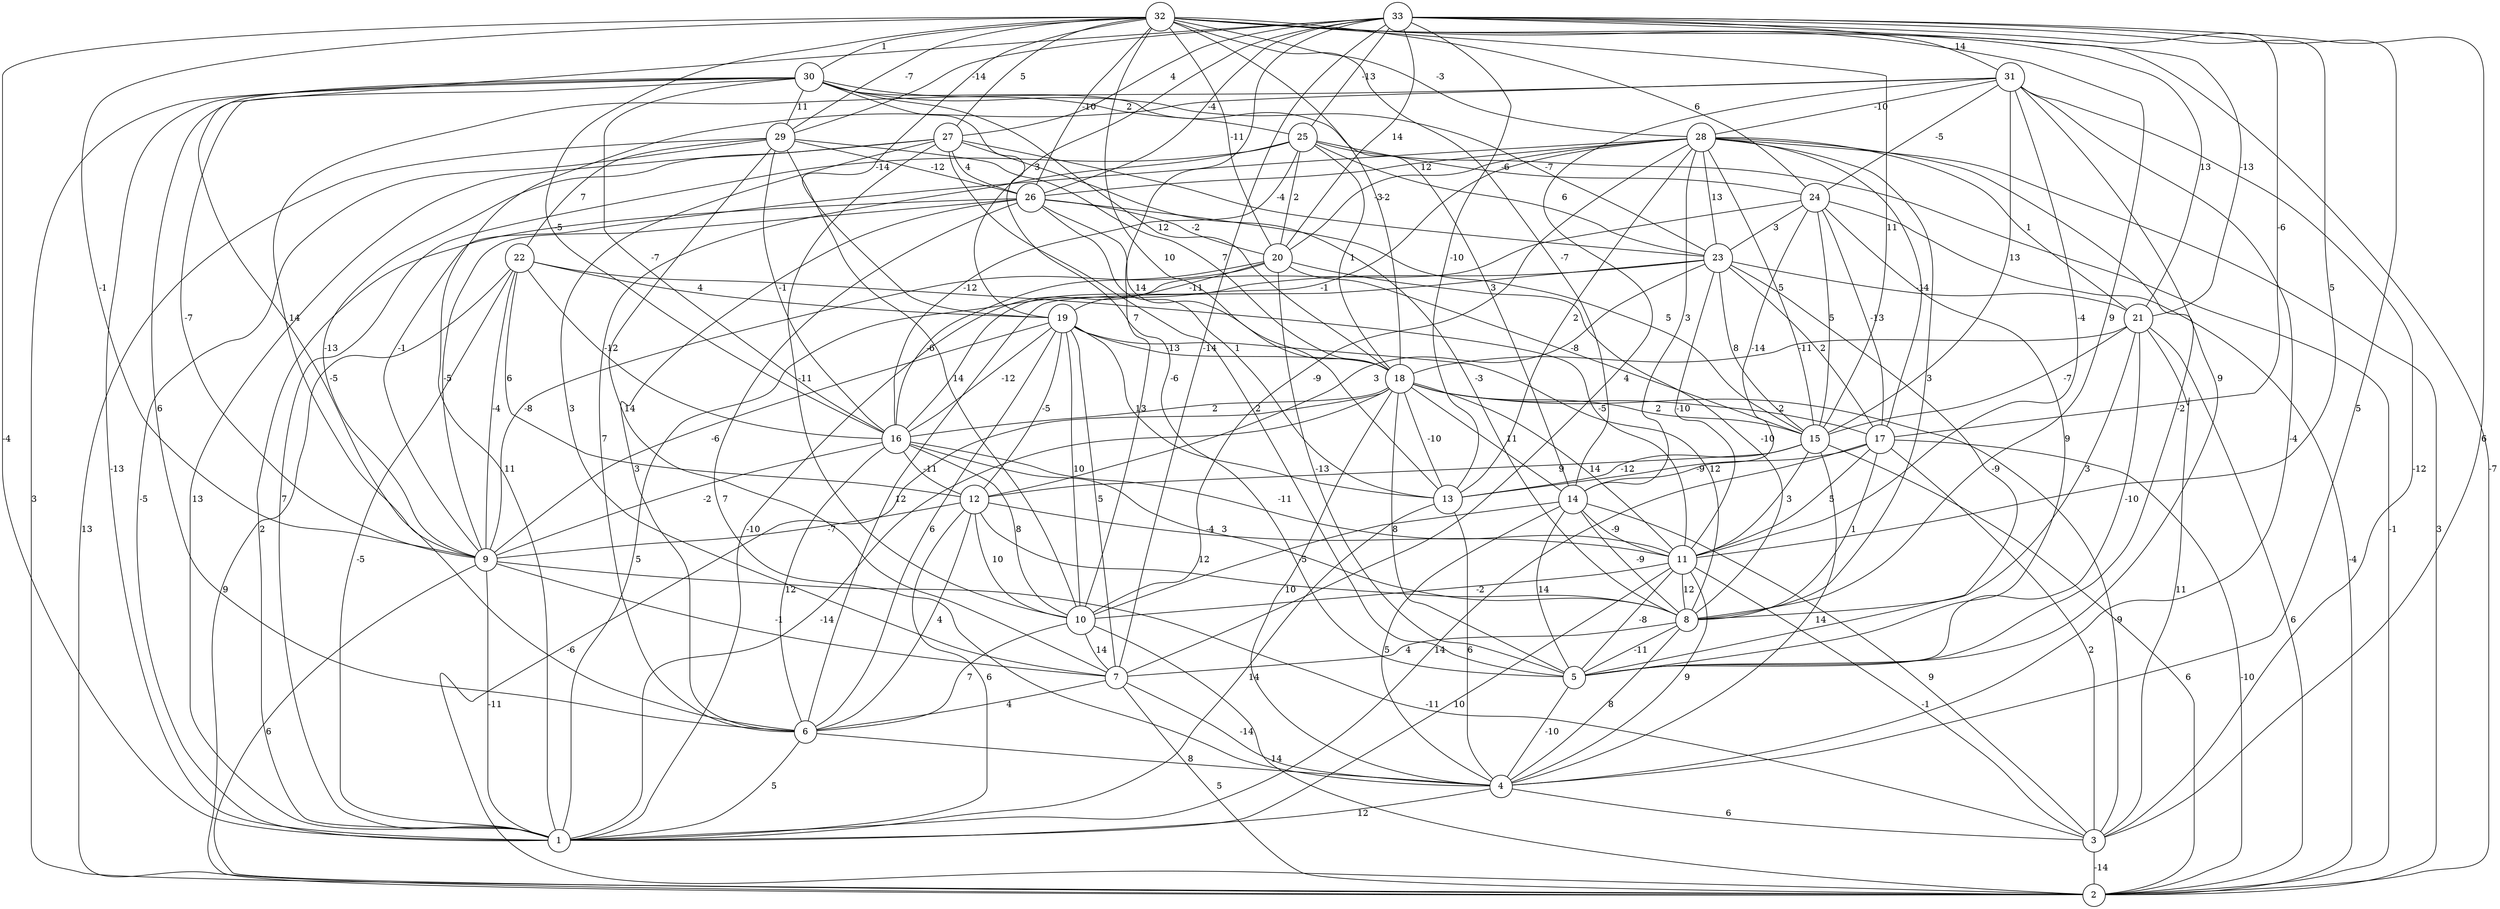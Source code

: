 graph { 
	 fontname="Helvetica,Arial,sans-serif" 
	 node [shape = circle]; 
	 33 -- 3 [label = "6"];
	 33 -- 4 [label = "5"];
	 33 -- 6 [label = "-5"];
	 33 -- 7 [label = "-14"];
	 33 -- 10 [label = "7"];
	 33 -- 11 [label = "5"];
	 33 -- 13 [label = "-10"];
	 33 -- 17 [label = "-6"];
	 33 -- 19 [label = "3"];
	 33 -- 20 [label = "14"];
	 33 -- 21 [label = "-13"];
	 33 -- 25 [label = "-13"];
	 33 -- 26 [label = "-4"];
	 33 -- 27 [label = "4"];
	 33 -- 29 [label = "-14"];
	 33 -- 31 [label = "14"];
	 32 -- 1 [label = "-4"];
	 32 -- 2 [label = "-7"];
	 32 -- 8 [label = "9"];
	 32 -- 9 [label = "-1"];
	 32 -- 13 [label = "10"];
	 32 -- 14 [label = "-7"];
	 32 -- 15 [label = "11"];
	 32 -- 16 [label = "-5"];
	 32 -- 18 [label = "-2"];
	 32 -- 19 [label = "-14"];
	 32 -- 20 [label = "-11"];
	 32 -- 21 [label = "13"];
	 32 -- 24 [label = "6"];
	 32 -- 26 [label = "-10"];
	 32 -- 27 [label = "5"];
	 32 -- 28 [label = "-3"];
	 32 -- 29 [label = "-7"];
	 32 -- 30 [label = "1"];
	 31 -- 1 [label = "11"];
	 31 -- 3 [label = "-12"];
	 31 -- 4 [label = "-4"];
	 31 -- 5 [label = "9"];
	 31 -- 7 [label = "4"];
	 31 -- 9 [label = "14"];
	 31 -- 11 [label = "-4"];
	 31 -- 15 [label = "13"];
	 31 -- 24 [label = "-5"];
	 31 -- 28 [label = "-10"];
	 30 -- 1 [label = "-13"];
	 30 -- 2 [label = "3"];
	 30 -- 5 [label = "-6"];
	 30 -- 6 [label = "6"];
	 30 -- 9 [label = "-7"];
	 30 -- 14 [label = "3"];
	 30 -- 16 [label = "-7"];
	 30 -- 18 [label = "12"];
	 30 -- 23 [label = "-7"];
	 30 -- 25 [label = "2"];
	 30 -- 29 [label = "11"];
	 29 -- 1 [label = "-5"];
	 29 -- 2 [label = "13"];
	 29 -- 7 [label = "14"];
	 29 -- 10 [label = "14"];
	 29 -- 16 [label = "-1"];
	 29 -- 18 [label = "7"];
	 29 -- 22 [label = "7"];
	 29 -- 26 [label = "-12"];
	 28 -- 2 [label = "3"];
	 28 -- 5 [label = "-2"];
	 28 -- 8 [label = "3"];
	 28 -- 9 [label = "-1"];
	 28 -- 10 [label = "-9"];
	 28 -- 13 [label = "2"];
	 28 -- 14 [label = "3"];
	 28 -- 15 [label = "5"];
	 28 -- 16 [label = "-1"];
	 28 -- 17 [label = "-4"];
	 28 -- 20 [label = "-3"];
	 28 -- 21 [label = "1"];
	 28 -- 23 [label = "13"];
	 28 -- 26 [label = "12"];
	 27 -- 1 [label = "13"];
	 27 -- 5 [label = "2"];
	 27 -- 7 [label = "3"];
	 27 -- 8 [label = "-3"];
	 27 -- 9 [label = "-13"];
	 27 -- 10 [label = "-11"];
	 27 -- 23 [label = "-4"];
	 27 -- 26 [label = "4"];
	 26 -- 1 [label = "2"];
	 26 -- 4 [label = "7"];
	 26 -- 6 [label = "3"];
	 26 -- 9 [label = "-5"];
	 26 -- 13 [label = "1"];
	 26 -- 15 [label = "5"];
	 26 -- 18 [label = "14"];
	 26 -- 20 [label = "-2"];
	 25 -- 1 [label = "7"];
	 25 -- 2 [label = "-1"];
	 25 -- 6 [label = "7"];
	 25 -- 16 [label = "-12"];
	 25 -- 18 [label = "1"];
	 25 -- 20 [label = "2"];
	 25 -- 23 [label = "6"];
	 25 -- 24 [label = "-6"];
	 24 -- 1 [label = "-10"];
	 24 -- 2 [label = "-4"];
	 24 -- 5 [label = "9"];
	 24 -- 14 [label = "-14"];
	 24 -- 15 [label = "5"];
	 24 -- 17 [label = "-13"];
	 24 -- 23 [label = "3"];
	 23 -- 1 [label = "5"];
	 23 -- 5 [label = "-9"];
	 23 -- 6 [label = "12"];
	 23 -- 11 [label = "-10"];
	 23 -- 12 [label = "3"];
	 23 -- 15 [label = "8"];
	 23 -- 17 [label = "2"];
	 23 -- 21 [label = "-1"];
	 22 -- 1 [label = "-5"];
	 22 -- 2 [label = "9"];
	 22 -- 9 [label = "-4"];
	 22 -- 11 [label = "-5"];
	 22 -- 12 [label = "6"];
	 22 -- 16 [label = "-12"];
	 22 -- 19 [label = "4"];
	 21 -- 2 [label = "6"];
	 21 -- 3 [label = "11"];
	 21 -- 5 [label = "-10"];
	 21 -- 8 [label = "3"];
	 21 -- 15 [label = "-7"];
	 21 -- 18 [label = "-11"];
	 20 -- 5 [label = "-13"];
	 20 -- 8 [label = "-10"];
	 20 -- 9 [label = "-8"];
	 20 -- 15 [label = "-8"];
	 20 -- 16 [label = "-6"];
	 20 -- 19 [label = "-11"];
	 19 -- 6 [label = "6"];
	 19 -- 7 [label = "5"];
	 19 -- 8 [label = "12"];
	 19 -- 9 [label = "-6"];
	 19 -- 10 [label = "10"];
	 19 -- 12 [label = "-5"];
	 19 -- 13 [label = "13"];
	 19 -- 16 [label = "-12"];
	 19 -- 18 [label = "-13"];
	 18 -- 1 [label = "-14"];
	 18 -- 2 [label = "-6"];
	 18 -- 3 [label = "-9"];
	 18 -- 4 [label = "10"];
	 18 -- 5 [label = "8"];
	 18 -- 11 [label = "14"];
	 18 -- 13 [label = "-10"];
	 18 -- 14 [label = "11"];
	 18 -- 15 [label = "2"];
	 18 -- 16 [label = "2"];
	 18 -- 17 [label = "-2"];
	 17 -- 1 [label = "14"];
	 17 -- 2 [label = "-10"];
	 17 -- 3 [label = "2"];
	 17 -- 8 [label = "1"];
	 17 -- 11 [label = "5"];
	 17 -- 13 [label = "-9"];
	 16 -- 6 [label = "12"];
	 16 -- 8 [label = "3"];
	 16 -- 9 [label = "-2"];
	 16 -- 10 [label = "8"];
	 16 -- 11 [label = "-11"];
	 16 -- 12 [label = "-11"];
	 15 -- 2 [label = "6"];
	 15 -- 4 [label = "14"];
	 15 -- 11 [label = "3"];
	 15 -- 12 [label = "9"];
	 15 -- 13 [label = "-12"];
	 14 -- 3 [label = "9"];
	 14 -- 4 [label = "5"];
	 14 -- 5 [label = "14"];
	 14 -- 8 [label = "-9"];
	 14 -- 10 [label = "-5"];
	 14 -- 11 [label = "-9"];
	 13 -- 1 [label = "14"];
	 13 -- 4 [label = "6"];
	 12 -- 1 [label = "6"];
	 12 -- 6 [label = "4"];
	 12 -- 8 [label = "12"];
	 12 -- 9 [label = "-7"];
	 12 -- 10 [label = "10"];
	 12 -- 11 [label = "-4"];
	 11 -- 1 [label = "10"];
	 11 -- 3 [label = "-1"];
	 11 -- 4 [label = "9"];
	 11 -- 5 [label = "-8"];
	 11 -- 8 [label = "12"];
	 11 -- 10 [label = "-2"];
	 10 -- 2 [label = "14"];
	 10 -- 6 [label = "7"];
	 10 -- 7 [label = "14"];
	 9 -- 1 [label = "-11"];
	 9 -- 2 [label = "6"];
	 9 -- 3 [label = "-11"];
	 9 -- 7 [label = "-1"];
	 8 -- 4 [label = "8"];
	 8 -- 5 [label = "-11"];
	 8 -- 7 [label = "4"];
	 7 -- 2 [label = "5"];
	 7 -- 4 [label = "-14"];
	 7 -- 6 [label = "4"];
	 6 -- 1 [label = "5"];
	 6 -- 4 [label = "8"];
	 5 -- 4 [label = "-10"];
	 4 -- 1 [label = "12"];
	 4 -- 3 [label = "6"];
	 3 -- 2 [label = "-14"];
	 1;
	 2;
	 3;
	 4;
	 5;
	 6;
	 7;
	 8;
	 9;
	 10;
	 11;
	 12;
	 13;
	 14;
	 15;
	 16;
	 17;
	 18;
	 19;
	 20;
	 21;
	 22;
	 23;
	 24;
	 25;
	 26;
	 27;
	 28;
	 29;
	 30;
	 31;
	 32;
	 33;
}
